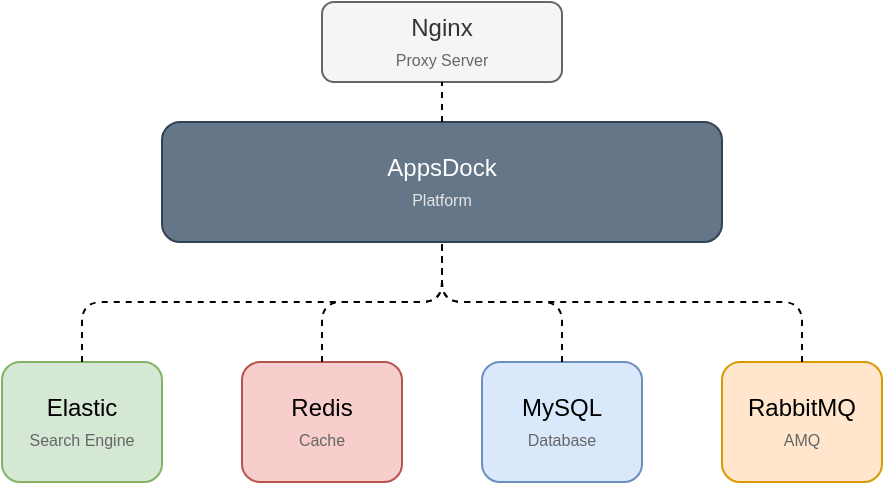 <mxfile version="12.1.3" type="device" pages="1"><diagram id="-SiWi5pRJ34NKF-pIVnG" name="Page-1"><mxGraphModel dx="1412" dy="737" grid="1" gridSize="10" guides="1" tooltips="1" connect="1" arrows="1" fold="1" page="1" pageScale="1" pageWidth="827" pageHeight="1169" math="0" shadow="0"><root><mxCell id="0"/><mxCell id="1" parent="0"/><mxCell id="T0egr-n6C_WOwHNQeDQe-1" value="Redis&lt;br&gt;&lt;font style=&quot;font-size: 8px&quot; color=&quot;#666666&quot;&gt;Cache&lt;/font&gt;" style="rounded=1;whiteSpace=wrap;html=1;fillColor=#f8cecc;strokeColor=#b85450;" vertex="1" parent="1"><mxGeometry x="280" y="390" width="80" height="60" as="geometry"/></mxCell><mxCell id="T0egr-n6C_WOwHNQeDQe-2" value="MySQL&lt;br&gt;&lt;font style=&quot;font-size: 8px&quot; color=&quot;#666666&quot;&gt;Database&lt;/font&gt;" style="rounded=1;whiteSpace=wrap;html=1;fillColor=#dae8fc;strokeColor=#6c8ebf;" vertex="1" parent="1"><mxGeometry x="400" y="390" width="80" height="60" as="geometry"/></mxCell><mxCell id="T0egr-n6C_WOwHNQeDQe-3" value="RabbitMQ&lt;br&gt;&lt;font style=&quot;font-size: 8px&quot; color=&quot;#666666&quot;&gt;AMQ&lt;/font&gt;" style="rounded=1;whiteSpace=wrap;html=1;fillColor=#ffe6cc;strokeColor=#d79b00;" vertex="1" parent="1"><mxGeometry x="520" y="390" width="80" height="60" as="geometry"/></mxCell><mxCell id="T0egr-n6C_WOwHNQeDQe-4" value="AppsDock&lt;br&gt;&lt;font style=&quot;font-size: 8px&quot; color=&quot;#e6e6e6&quot;&gt;Platform&lt;/font&gt;" style="rounded=1;whiteSpace=wrap;html=1;fillColor=#647687;strokeColor=#314354;fontColor=#ffffff;" vertex="1" parent="1"><mxGeometry x="240" y="270" width="280" height="60" as="geometry"/></mxCell><mxCell id="T0egr-n6C_WOwHNQeDQe-9" value="Nginx&lt;br&gt;&lt;font style=&quot;font-size: 8px&quot; color=&quot;#666666&quot;&gt;Proxy Server&lt;/font&gt;" style="rounded=1;whiteSpace=wrap;html=1;fillColor=#f5f5f5;strokeColor=#666666;fontColor=#333333;" vertex="1" parent="1"><mxGeometry x="320" y="210" width="120" height="40" as="geometry"/></mxCell><mxCell id="T0egr-n6C_WOwHNQeDQe-10" value="" style="endArrow=none;dashed=1;html=1;entryX=0.5;entryY=1;entryDx=0;entryDy=0;exitX=0.5;exitY=0;exitDx=0;exitDy=0;" edge="1" parent="1" source="T0egr-n6C_WOwHNQeDQe-4" target="T0egr-n6C_WOwHNQeDQe-9"><mxGeometry width="50" height="50" relative="1" as="geometry"><mxPoint x="200" y="520" as="sourcePoint"/><mxPoint x="250" y="470" as="targetPoint"/></mxGeometry></mxCell><mxCell id="T0egr-n6C_WOwHNQeDQe-11" value="Elastic&lt;br&gt;&lt;font style=&quot;font-size: 8px&quot; color=&quot;#666666&quot;&gt;Search Engine&lt;/font&gt;" style="rounded=1;whiteSpace=wrap;html=1;fillColor=#d5e8d4;strokeColor=#82b366;" vertex="1" parent="1"><mxGeometry x="160" y="390" width="80" height="60" as="geometry"/></mxCell><mxCell id="T0egr-n6C_WOwHNQeDQe-12" value="" style="endArrow=none;dashed=1;html=1;entryX=0.5;entryY=1;entryDx=0;entryDy=0;exitX=0.5;exitY=0;exitDx=0;exitDy=0;" edge="1" parent="1" source="T0egr-n6C_WOwHNQeDQe-1" target="T0egr-n6C_WOwHNQeDQe-4"><mxGeometry width="50" height="50" relative="1" as="geometry"><mxPoint x="90" y="370" as="sourcePoint"/><mxPoint x="140" y="320" as="targetPoint"/><Array as="points"><mxPoint x="320" y="360"/><mxPoint x="380" y="360"/></Array></mxGeometry></mxCell><mxCell id="T0egr-n6C_WOwHNQeDQe-13" value="" style="endArrow=none;dashed=1;html=1;exitX=0.5;exitY=0;exitDx=0;exitDy=0;" edge="1" parent="1" source="T0egr-n6C_WOwHNQeDQe-2"><mxGeometry width="50" height="50" relative="1" as="geometry"><mxPoint x="490" y="560" as="sourcePoint"/><mxPoint x="380" y="330" as="targetPoint"/><Array as="points"><mxPoint x="440" y="360"/><mxPoint x="380" y="360"/></Array></mxGeometry></mxCell><mxCell id="T0egr-n6C_WOwHNQeDQe-14" value="" style="endArrow=none;dashed=1;html=1;entryX=0.5;entryY=1;entryDx=0;entryDy=0;exitX=0.5;exitY=0;exitDx=0;exitDy=0;" edge="1" parent="1" source="T0egr-n6C_WOwHNQeDQe-11" target="T0egr-n6C_WOwHNQeDQe-4"><mxGeometry width="50" height="50" relative="1" as="geometry"><mxPoint x="110" y="350" as="sourcePoint"/><mxPoint x="160" y="300" as="targetPoint"/><Array as="points"><mxPoint x="200" y="360"/><mxPoint x="380" y="360"/></Array></mxGeometry></mxCell><mxCell id="T0egr-n6C_WOwHNQeDQe-15" value="" style="endArrow=none;dashed=1;html=1;entryX=0.5;entryY=1;entryDx=0;entryDy=0;exitX=0.5;exitY=0;exitDx=0;exitDy=0;" edge="1" parent="1" source="T0egr-n6C_WOwHNQeDQe-3" target="T0egr-n6C_WOwHNQeDQe-4"><mxGeometry width="50" height="50" relative="1" as="geometry"><mxPoint x="630" y="380" as="sourcePoint"/><mxPoint x="680" y="330" as="targetPoint"/><Array as="points"><mxPoint x="560" y="360"/><mxPoint x="380" y="360"/></Array></mxGeometry></mxCell></root></mxGraphModel></diagram></mxfile>